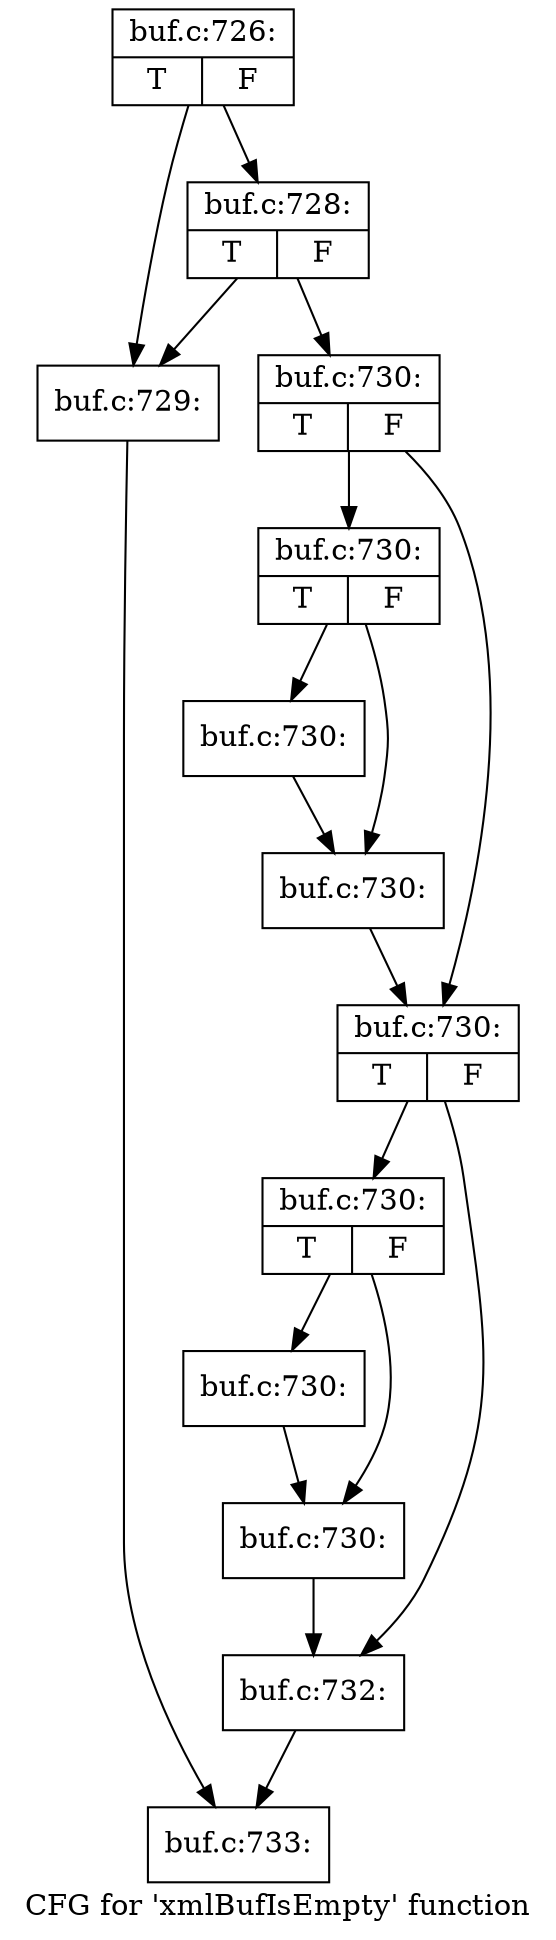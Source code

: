 digraph "CFG for 'xmlBufIsEmpty' function" {
	label="CFG for 'xmlBufIsEmpty' function";

	Node0x55c29d0 [shape=record,label="{buf.c:726:|{<s0>T|<s1>F}}"];
	Node0x55c29d0 -> Node0x55c2a60;
	Node0x55c29d0 -> Node0x55c2900;
	Node0x55c2a60 [shape=record,label="{buf.c:728:|{<s0>T|<s1>F}}"];
	Node0x55c2a60 -> Node0x55c2900;
	Node0x55c2a60 -> Node0x55c2950;
	Node0x55c2900 [shape=record,label="{buf.c:729:}"];
	Node0x55c2900 -> Node0x55bfe20;
	Node0x55c2950 [shape=record,label="{buf.c:730:|{<s0>T|<s1>F}}"];
	Node0x55c2950 -> Node0x55c38e0;
	Node0x55c2950 -> Node0x55c3930;
	Node0x55c38e0 [shape=record,label="{buf.c:730:|{<s0>T|<s1>F}}"];
	Node0x55c38e0 -> Node0x55c3eb0;
	Node0x55c38e0 -> Node0x55c3f00;
	Node0x55c3eb0 [shape=record,label="{buf.c:730:}"];
	Node0x55c3eb0 -> Node0x55c3f00;
	Node0x55c3f00 [shape=record,label="{buf.c:730:}"];
	Node0x55c3f00 -> Node0x55c3930;
	Node0x55c3930 [shape=record,label="{buf.c:730:|{<s0>T|<s1>F}}"];
	Node0x55c3930 -> Node0x55c45a0;
	Node0x55c3930 -> Node0x55c45f0;
	Node0x55c45a0 [shape=record,label="{buf.c:730:|{<s0>T|<s1>F}}"];
	Node0x55c45a0 -> Node0x55c4b70;
	Node0x55c45a0 -> Node0x55c4bc0;
	Node0x55c4b70 [shape=record,label="{buf.c:730:}"];
	Node0x55c4b70 -> Node0x55c4bc0;
	Node0x55c4bc0 [shape=record,label="{buf.c:730:}"];
	Node0x55c4bc0 -> Node0x55c45f0;
	Node0x55c45f0 [shape=record,label="{buf.c:732:}"];
	Node0x55c45f0 -> Node0x55bfe20;
	Node0x55bfe20 [shape=record,label="{buf.c:733:}"];
}
